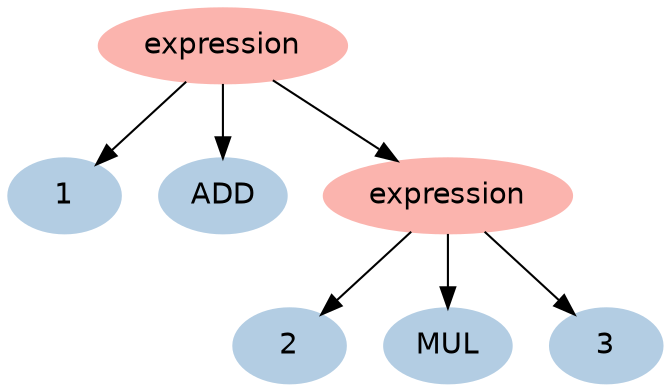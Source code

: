 digraph Calc {
    node [fontname="Helvetica", style="filled", colorscheme="pastel13", color=2];

    e2 [label="expression", color=1]
    e2->1;
    e2->"ADD";
    e2->e1;

    e1 [label="expression", color=1];
    e1->2 
    e1->"MUL"
    e1->3 
}